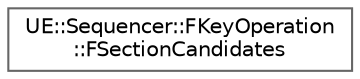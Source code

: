 digraph "Graphical Class Hierarchy"
{
 // INTERACTIVE_SVG=YES
 // LATEX_PDF_SIZE
  bgcolor="transparent";
  edge [fontname=Helvetica,fontsize=10,labelfontname=Helvetica,labelfontsize=10];
  node [fontname=Helvetica,fontsize=10,shape=box,height=0.2,width=0.4];
  rankdir="LR";
  Node0 [id="Node000000",label="UE::Sequencer::FKeyOperation\l::FSectionCandidates",height=0.2,width=0.4,color="grey40", fillcolor="white", style="filled",URL="$d0/dda/structUE_1_1Sequencer_1_1FKeyOperation_1_1FSectionCandidates.html",tooltip=" "];
}
